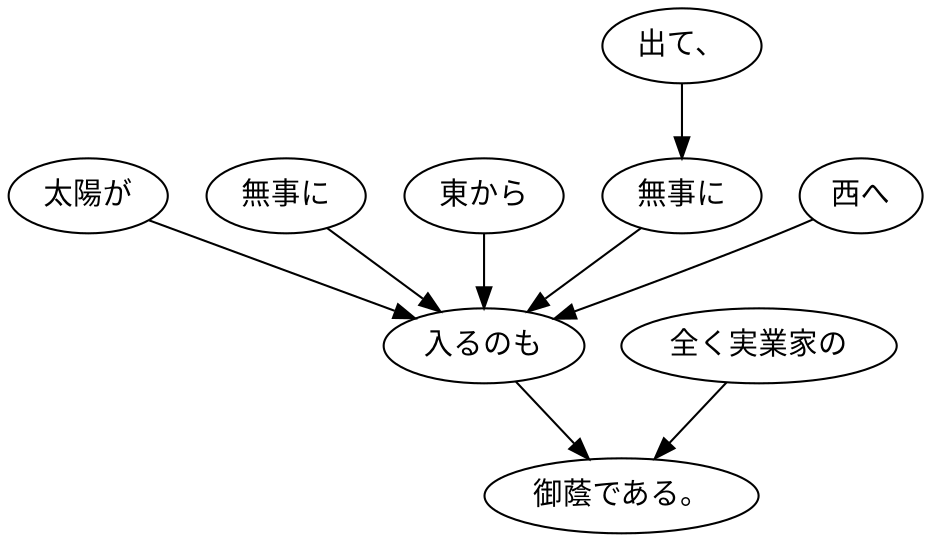 digraph graph5281 {
	node0 [label="太陽が"];
	node1 [label="無事に"];
	node2 [label="東から"];
	node3 [label="出て、"];
	node4 [label="無事に"];
	node5 [label="西へ"];
	node6 [label="入るのも"];
	node7 [label="全く実業家の"];
	node8 [label="御蔭である。"];
	node0 -> node6;
	node1 -> node6;
	node2 -> node6;
	node3 -> node4;
	node4 -> node6;
	node5 -> node6;
	node6 -> node8;
	node7 -> node8;
}
